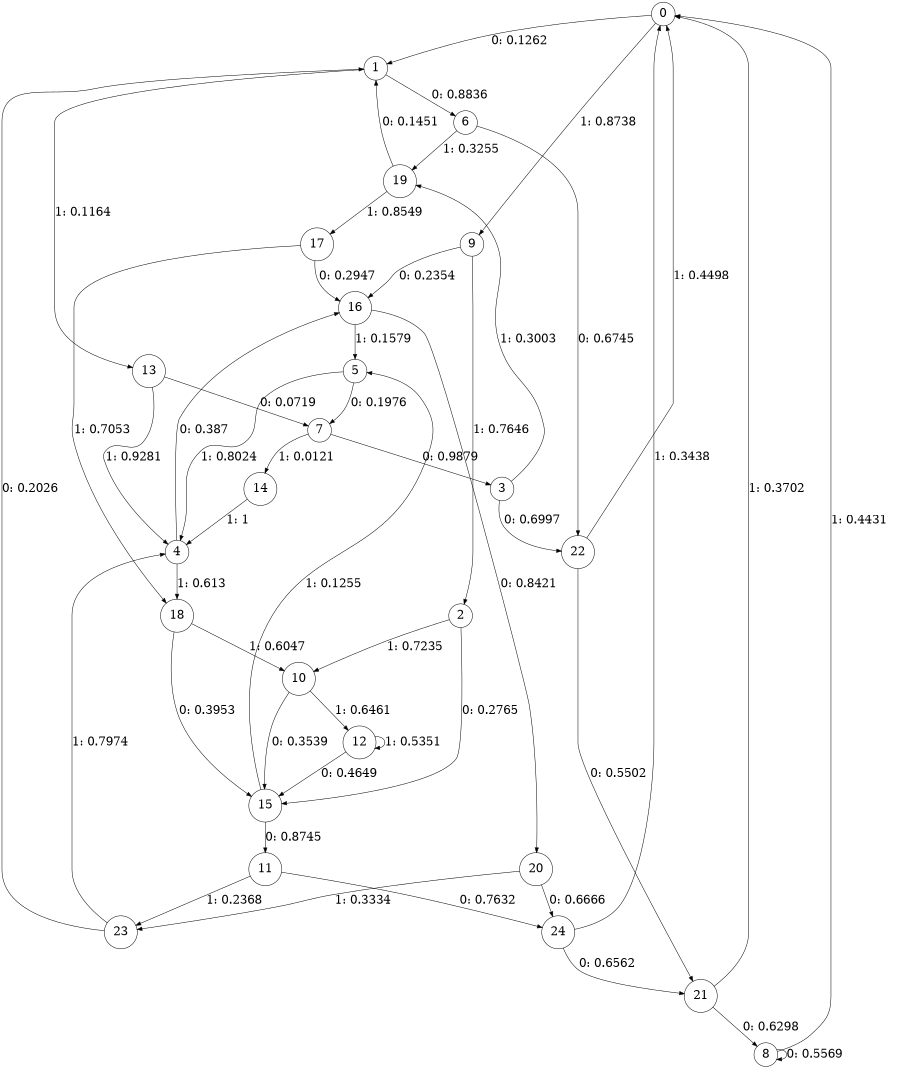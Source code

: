 digraph "ch9faceL6" {
size = "6,8.5";
ratio = "fill";
node [shape = circle];
node [fontsize = 24];
edge [fontsize = 24];
0 -> 1 [label = "0: 0.1262   "];
0 -> 9 [label = "1: 0.8738   "];
1 -> 6 [label = "0: 0.8836   "];
1 -> 13 [label = "1: 0.1164   "];
2 -> 15 [label = "0: 0.2765   "];
2 -> 10 [label = "1: 0.7235   "];
3 -> 22 [label = "0: 0.6997   "];
3 -> 19 [label = "1: 0.3003   "];
4 -> 16 [label = "0: 0.387    "];
4 -> 18 [label = "1: 0.613    "];
5 -> 7 [label = "0: 0.1976   "];
5 -> 4 [label = "1: 0.8024   "];
6 -> 22 [label = "0: 0.6745   "];
6 -> 19 [label = "1: 0.3255   "];
7 -> 3 [label = "0: 0.9879   "];
7 -> 14 [label = "1: 0.0121   "];
8 -> 8 [label = "0: 0.5569   "];
8 -> 0 [label = "1: 0.4431   "];
9 -> 16 [label = "0: 0.2354   "];
9 -> 2 [label = "1: 0.7646   "];
10 -> 15 [label = "0: 0.3539   "];
10 -> 12 [label = "1: 0.6461   "];
11 -> 24 [label = "0: 0.7632   "];
11 -> 23 [label = "1: 0.2368   "];
12 -> 15 [label = "0: 0.4649   "];
12 -> 12 [label = "1: 0.5351   "];
13 -> 7 [label = "0: 0.0719   "];
13 -> 4 [label = "1: 0.9281   "];
14 -> 4 [label = "1: 1        "];
15 -> 11 [label = "0: 0.8745   "];
15 -> 5 [label = "1: 0.1255   "];
16 -> 20 [label = "0: 0.8421   "];
16 -> 5 [label = "1: 0.1579   "];
17 -> 16 [label = "0: 0.2947   "];
17 -> 18 [label = "1: 0.7053   "];
18 -> 15 [label = "0: 0.3953   "];
18 -> 10 [label = "1: 0.6047   "];
19 -> 1 [label = "0: 0.1451   "];
19 -> 17 [label = "1: 0.8549   "];
20 -> 24 [label = "0: 0.6666   "];
20 -> 23 [label = "1: 0.3334   "];
21 -> 8 [label = "0: 0.6298   "];
21 -> 0 [label = "1: 0.3702   "];
22 -> 21 [label = "0: 0.5502   "];
22 -> 0 [label = "1: 0.4498   "];
23 -> 1 [label = "0: 0.2026   "];
23 -> 4 [label = "1: 0.7974   "];
24 -> 21 [label = "0: 0.6562   "];
24 -> 0 [label = "1: 0.3438   "];
}